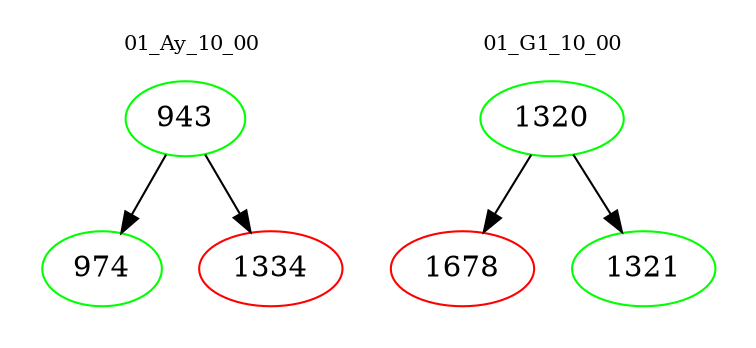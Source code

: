 digraph{
subgraph cluster_0 {
color = white
label = "01_Ay_10_00";
fontsize=10;
T0_943 [label="943", color="green"]
T0_943 -> T0_974 [color="black"]
T0_974 [label="974", color="green"]
T0_943 -> T0_1334 [color="black"]
T0_1334 [label="1334", color="red"]
}
subgraph cluster_1 {
color = white
label = "01_G1_10_00";
fontsize=10;
T1_1320 [label="1320", color="green"]
T1_1320 -> T1_1678 [color="black"]
T1_1678 [label="1678", color="red"]
T1_1320 -> T1_1321 [color="black"]
T1_1321 [label="1321", color="green"]
}
}
